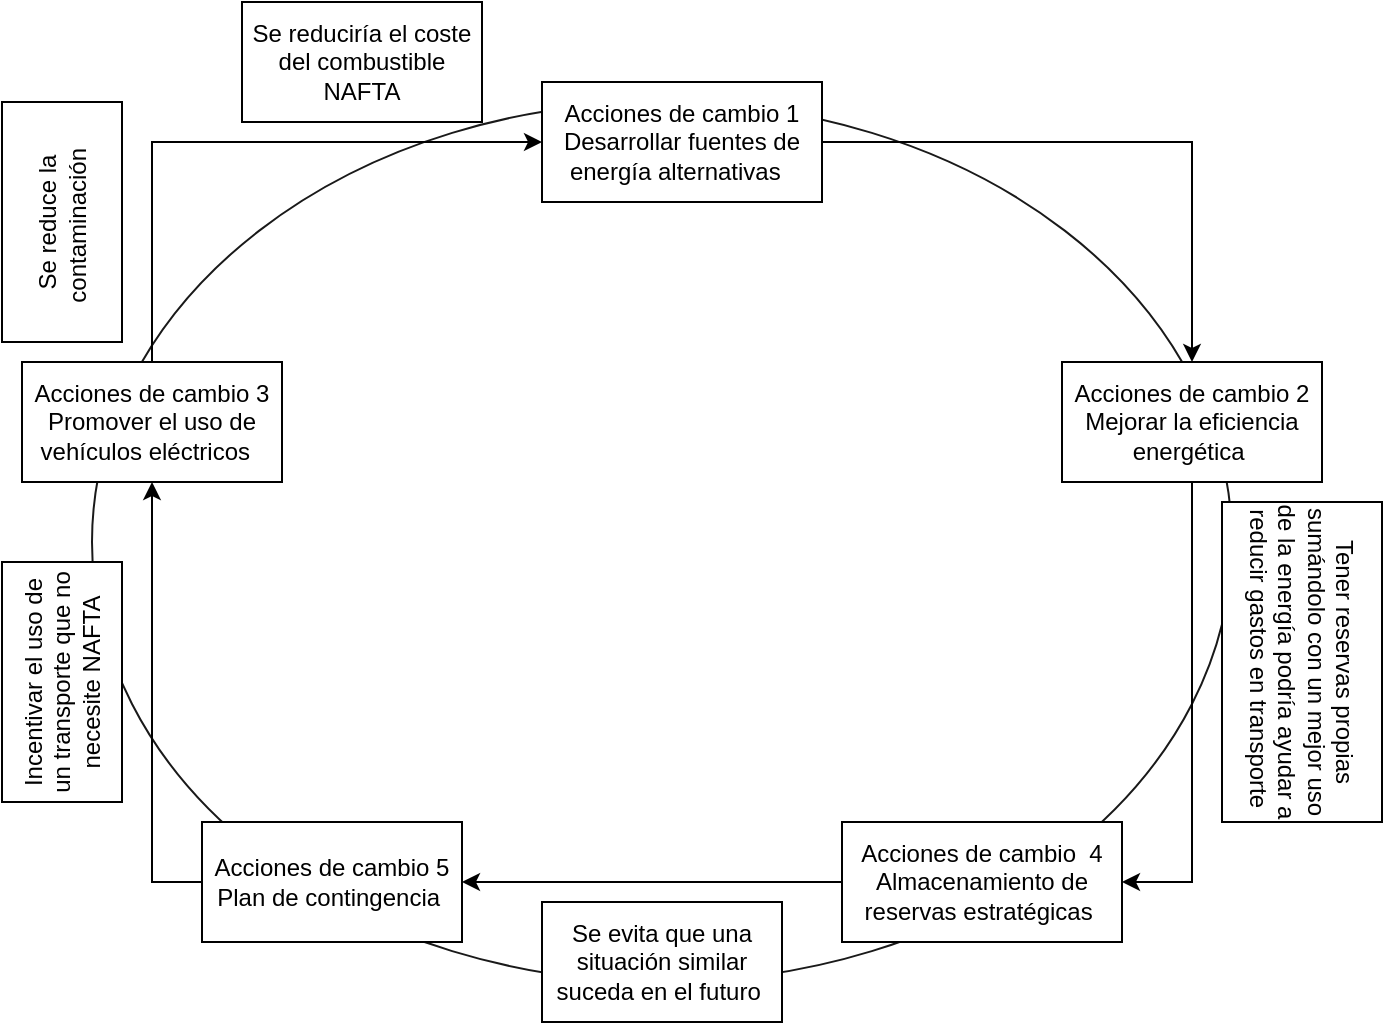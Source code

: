 <mxfile version="22.0.4" type="github">
  <diagram name="Página-1" id="XsKuU6XZMvcAeikmvrvE">
    <mxGraphModel dx="836" dy="1629" grid="1" gridSize="10" guides="1" tooltips="1" connect="1" arrows="1" fold="1" page="1" pageScale="1" pageWidth="850" pageHeight="1100" math="0" shadow="0">
      <root>
        <mxCell id="0" />
        <mxCell id="1" parent="0" />
        <mxCell id="bvoDpkFO1M9tQYXW4gJF-17" value="" style="ellipse;whiteSpace=wrap;html=1;gradientColor=default;fillColor=none;opacity=90;" vertex="1" parent="1">
          <mxGeometry x="195" y="30" width="570" height="440" as="geometry" />
        </mxCell>
        <mxCell id="bvoDpkFO1M9tQYXW4gJF-12" style="edgeStyle=orthogonalEdgeStyle;rounded=0;orthogonalLoop=1;jettySize=auto;html=1;exitX=1;exitY=0.5;exitDx=0;exitDy=0;entryX=0.5;entryY=0;entryDx=0;entryDy=0;" edge="1" parent="1" source="bvoDpkFO1M9tQYXW4gJF-1" target="bvoDpkFO1M9tQYXW4gJF-4">
          <mxGeometry relative="1" as="geometry" />
        </mxCell>
        <mxCell id="bvoDpkFO1M9tQYXW4gJF-1" value="&lt;font style=&quot;vertical-align: inherit;&quot;&gt;&lt;font style=&quot;vertical-align: inherit;&quot;&gt;&lt;font style=&quot;vertical-align: inherit;&quot;&gt;&lt;font style=&quot;vertical-align: inherit;&quot;&gt;&lt;font style=&quot;vertical-align: inherit;&quot;&gt;&lt;font style=&quot;vertical-align: inherit;&quot;&gt;Acciones de cambio 1&lt;/font&gt;&lt;/font&gt;&lt;br&gt;&lt;font style=&quot;vertical-align: inherit;&quot;&gt;&lt;font style=&quot;vertical-align: inherit;&quot;&gt;Desarrollar fuentes de energía alternativas&amp;nbsp;&amp;nbsp;&lt;/font&gt;&lt;/font&gt;&lt;/font&gt;&lt;/font&gt;&lt;/font&gt;&lt;/font&gt;" style="rounded=0;whiteSpace=wrap;html=1;" vertex="1" parent="1">
          <mxGeometry x="420" y="20" width="140" height="60" as="geometry" />
        </mxCell>
        <mxCell id="bvoDpkFO1M9tQYXW4gJF-11" style="edgeStyle=orthogonalEdgeStyle;rounded=0;orthogonalLoop=1;jettySize=auto;html=1;exitX=0.5;exitY=0;exitDx=0;exitDy=0;entryX=0;entryY=0.5;entryDx=0;entryDy=0;" edge="1" parent="1" source="bvoDpkFO1M9tQYXW4gJF-2" target="bvoDpkFO1M9tQYXW4gJF-1">
          <mxGeometry relative="1" as="geometry" />
        </mxCell>
        <mxCell id="bvoDpkFO1M9tQYXW4gJF-2" value="&lt;font style=&quot;vertical-align: inherit;&quot;&gt;&lt;font style=&quot;vertical-align: inherit;&quot;&gt;&lt;font style=&quot;vertical-align: inherit;&quot;&gt;&lt;font style=&quot;vertical-align: inherit;&quot;&gt;Acciones de cambio 3&lt;br&gt;Promover el uso de vehículos eléctricos&amp;nbsp;&amp;nbsp;&lt;/font&gt;&lt;/font&gt;&lt;/font&gt;&lt;/font&gt;" style="rounded=0;whiteSpace=wrap;html=1;" vertex="1" parent="1">
          <mxGeometry x="160" y="160" width="130" height="60" as="geometry" />
        </mxCell>
        <mxCell id="bvoDpkFO1M9tQYXW4gJF-14" style="edgeStyle=orthogonalEdgeStyle;rounded=0;orthogonalLoop=1;jettySize=auto;html=1;exitX=0;exitY=0.5;exitDx=0;exitDy=0;entryX=1;entryY=0.5;entryDx=0;entryDy=0;" edge="1" parent="1" source="bvoDpkFO1M9tQYXW4gJF-3" target="bvoDpkFO1M9tQYXW4gJF-5">
          <mxGeometry relative="1" as="geometry" />
        </mxCell>
        <mxCell id="bvoDpkFO1M9tQYXW4gJF-3" value="&lt;font style=&quot;vertical-align: inherit;&quot;&gt;&lt;font style=&quot;vertical-align: inherit;&quot;&gt;&lt;font style=&quot;vertical-align: inherit;&quot;&gt;&lt;font style=&quot;vertical-align: inherit;&quot;&gt;Acciones de cambio&amp;nbsp; 4&lt;br&gt;Almacenamiento de reservas estratégicas&amp;nbsp;&lt;br&gt;&lt;/font&gt;&lt;/font&gt;&lt;/font&gt;&lt;/font&gt;" style="rounded=0;whiteSpace=wrap;html=1;" vertex="1" parent="1">
          <mxGeometry x="570" y="390" width="140" height="60" as="geometry" />
        </mxCell>
        <mxCell id="bvoDpkFO1M9tQYXW4gJF-13" style="edgeStyle=orthogonalEdgeStyle;rounded=0;orthogonalLoop=1;jettySize=auto;html=1;exitX=0.5;exitY=1;exitDx=0;exitDy=0;entryX=1;entryY=0.5;entryDx=0;entryDy=0;" edge="1" parent="1" source="bvoDpkFO1M9tQYXW4gJF-4" target="bvoDpkFO1M9tQYXW4gJF-3">
          <mxGeometry relative="1" as="geometry" />
        </mxCell>
        <mxCell id="bvoDpkFO1M9tQYXW4gJF-4" value="&lt;font style=&quot;vertical-align: inherit;&quot;&gt;&lt;font style=&quot;vertical-align: inherit;&quot;&gt;&lt;font style=&quot;vertical-align: inherit;&quot;&gt;&lt;font style=&quot;vertical-align: inherit;&quot;&gt;Acciones de cambio 2&lt;br&gt;Mejorar la eficiencia energética&amp;nbsp;&lt;/font&gt;&lt;/font&gt;&lt;/font&gt;&lt;/font&gt;" style="rounded=0;whiteSpace=wrap;html=1;" vertex="1" parent="1">
          <mxGeometry x="680" y="160" width="130" height="60" as="geometry" />
        </mxCell>
        <mxCell id="bvoDpkFO1M9tQYXW4gJF-15" style="edgeStyle=orthogonalEdgeStyle;rounded=0;orthogonalLoop=1;jettySize=auto;html=1;exitX=0;exitY=0.5;exitDx=0;exitDy=0;entryX=0.5;entryY=1;entryDx=0;entryDy=0;" edge="1" parent="1" source="bvoDpkFO1M9tQYXW4gJF-5" target="bvoDpkFO1M9tQYXW4gJF-2">
          <mxGeometry relative="1" as="geometry" />
        </mxCell>
        <mxCell id="bvoDpkFO1M9tQYXW4gJF-5" value="&lt;font style=&quot;vertical-align: inherit;&quot;&gt;&lt;font style=&quot;vertical-align: inherit;&quot;&gt;&lt;font style=&quot;vertical-align: inherit;&quot;&gt;&lt;font style=&quot;vertical-align: inherit;&quot;&gt;Acciones de cambio 5&lt;br&gt;Plan de contingencia&amp;nbsp;&lt;/font&gt;&lt;/font&gt;&lt;/font&gt;&lt;/font&gt;" style="rounded=0;whiteSpace=wrap;html=1;" vertex="1" parent="1">
          <mxGeometry x="250" y="390" width="130" height="60" as="geometry" />
        </mxCell>
        <mxCell id="bvoDpkFO1M9tQYXW4gJF-7" value="&lt;font style=&quot;vertical-align: inherit;&quot;&gt;&lt;font style=&quot;vertical-align: inherit;&quot;&gt;Se reduce la contaminación&amp;nbsp;&lt;/font&gt;&lt;/font&gt;" style="rounded=0;whiteSpace=wrap;html=1;rotation=-90;" vertex="1" parent="1">
          <mxGeometry x="120" y="60" width="120" height="60" as="geometry" />
        </mxCell>
        <mxCell id="bvoDpkFO1M9tQYXW4gJF-10" value="&lt;font style=&quot;vertical-align: inherit;&quot;&gt;&lt;font style=&quot;vertical-align: inherit;&quot;&gt;Incentivar el uso de un transporte que no necesite NAFTA&lt;/font&gt;&lt;/font&gt;" style="rounded=0;whiteSpace=wrap;html=1;rotation=-90;" vertex="1" parent="1">
          <mxGeometry x="120" y="290" width="120" height="60" as="geometry" />
        </mxCell>
        <mxCell id="bvoDpkFO1M9tQYXW4gJF-16" value="&lt;font style=&quot;vertical-align: inherit;&quot;&gt;&lt;font style=&quot;vertical-align: inherit;&quot;&gt;Se evita que una situación similar suceda en el futuro&amp;nbsp;&lt;/font&gt;&lt;/font&gt;" style="rounded=0;whiteSpace=wrap;html=1;" vertex="1" parent="1">
          <mxGeometry x="420" y="430" width="120" height="60" as="geometry" />
        </mxCell>
        <mxCell id="bvoDpkFO1M9tQYXW4gJF-18" value="Tener reservas propias sumándolo con un mejor uso de la energía podría ayudar a reducir gastos en transporte&amp;nbsp;" style="rounded=0;whiteSpace=wrap;html=1;rotation=90;" vertex="1" parent="1">
          <mxGeometry x="720" y="270" width="160" height="80" as="geometry" />
        </mxCell>
        <mxCell id="bvoDpkFO1M9tQYXW4gJF-19" value="Se reduciría el coste del combustible NAFTA" style="rounded=0;whiteSpace=wrap;html=1;" vertex="1" parent="1">
          <mxGeometry x="270" y="-20" width="120" height="60" as="geometry" />
        </mxCell>
      </root>
    </mxGraphModel>
  </diagram>
</mxfile>
